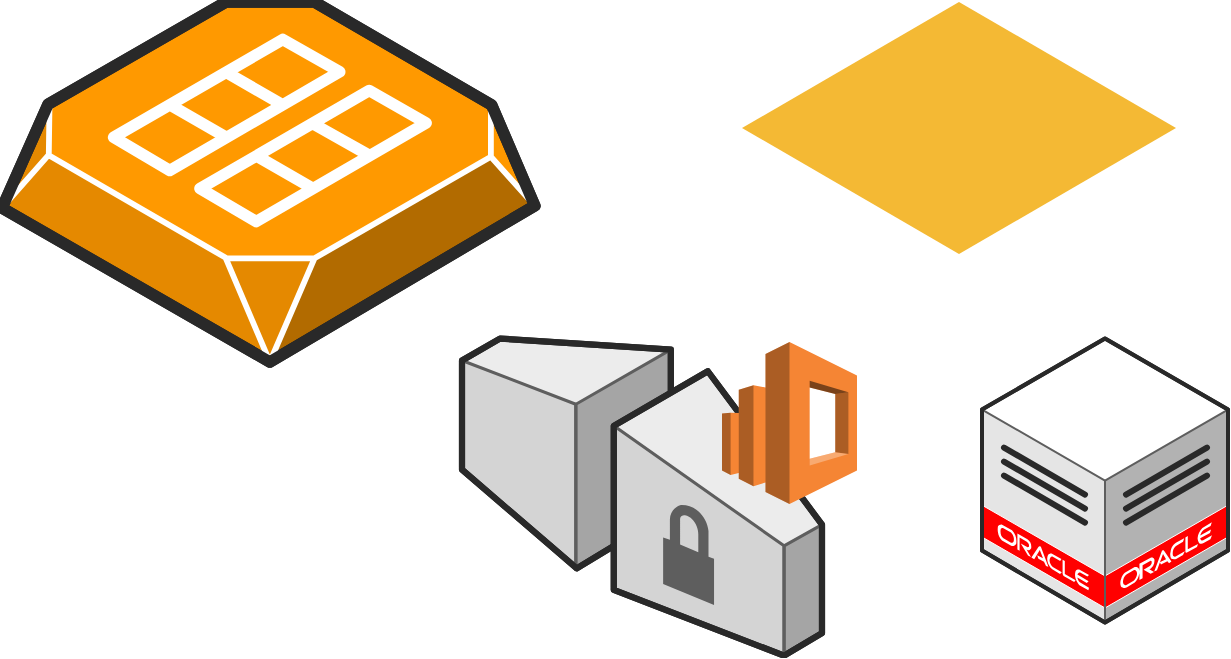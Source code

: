 <mxfile version="24.8.3">
  <diagram name="Page-1" id="DbEj0wb6gYlWf3ykxf6L">
    <mxGraphModel dx="1050" dy="586" grid="1" gridSize="10" guides="1" tooltips="1" connect="1" arrows="1" fold="1" page="1" pageScale="1" pageWidth="850" pageHeight="1100" math="0" shadow="0">
      <root>
        <mxCell id="0" />
        <mxCell id="1" parent="0" />
        <mxCell id="xgR3D-TqDp1HYADg3DbU-4" value="" style="edgeStyle=orthogonalEdgeStyle;html=1;verticalAlign=bottom;endArrow=open;endSize=8;strokeColor=#ff0000;rounded=0;" edge="1" parent="1">
          <mxGeometry relative="1" as="geometry">
            <mxPoint x="420" y="360" as="targetPoint" />
            <mxPoint x="420" y="300" as="sourcePoint" />
          </mxGeometry>
        </mxCell>
        <mxCell id="xgR3D-TqDp1HYADg3DbU-5" value="" style="verticalLabelPosition=bottom;html=1;verticalAlign=top;strokeWidth=1;align=center;outlineConnect=0;dashed=0;outlineConnect=0;shape=mxgraph.aws3d.ami2;aspect=fixed;fillColor=#FF9900;strokeColor=#ffffff;" vertex="1" parent="1">
          <mxGeometry x="30" y="90" width="266.4" height="180" as="geometry" />
        </mxCell>
        <mxCell id="xgR3D-TqDp1HYADg3DbU-6" value="" style="verticalLabelPosition=bottom;html=1;verticalAlign=top;strokeWidth=1;align=center;outlineConnect=0;dashed=0;outlineConnect=0;shape=mxgraph.aws3d.spot2;fillColor=#F4B934;strokeColor=none;aspect=fixed;" vertex="1" parent="1">
          <mxGeometry x="400" y="90" width="217" height="126" as="geometry" />
        </mxCell>
        <mxCell id="xgR3D-TqDp1HYADg3DbU-7" value="" style="verticalLabelPosition=bottom;html=1;verticalAlign=top;strokeWidth=1;align=center;outlineConnect=0;dashed=0;outlineConnect=0;shape=mxgraph.aws3d.vpcGateway;fillColor=#ECECEC;strokeColor=#5E5E5E;aspect=fixed;" vertex="1" parent="1">
          <mxGeometry x="260" y="258.28" width="180" height="158.56" as="geometry" />
        </mxCell>
        <mxCell id="xgR3D-TqDp1HYADg3DbU-8" value="" style="verticalLabelPosition=bottom;html=1;verticalAlign=top;strokeWidth=1;align=center;outlineConnect=0;dashed=0;outlineConnect=0;shape=mxgraph.aws3d.oracleDataCenter;fillColor=#ffffff;strokeColor=#5E5E5E;aspect=fixed;" vertex="1" parent="1">
          <mxGeometry x="520" y="258.28" width="123" height="142" as="geometry" />
        </mxCell>
        <mxCell id="xgR3D-TqDp1HYADg3DbU-10" value="" style="outlineConnect=0;dashed=0;verticalLabelPosition=bottom;verticalAlign=top;align=center;html=1;shape=mxgraph.aws3.elasticsearch_service;fillColor=#F58534;gradientColor=none;" vertex="1" parent="1">
          <mxGeometry x="390" y="260" width="67.5" height="81" as="geometry" />
        </mxCell>
      </root>
    </mxGraphModel>
  </diagram>
</mxfile>
